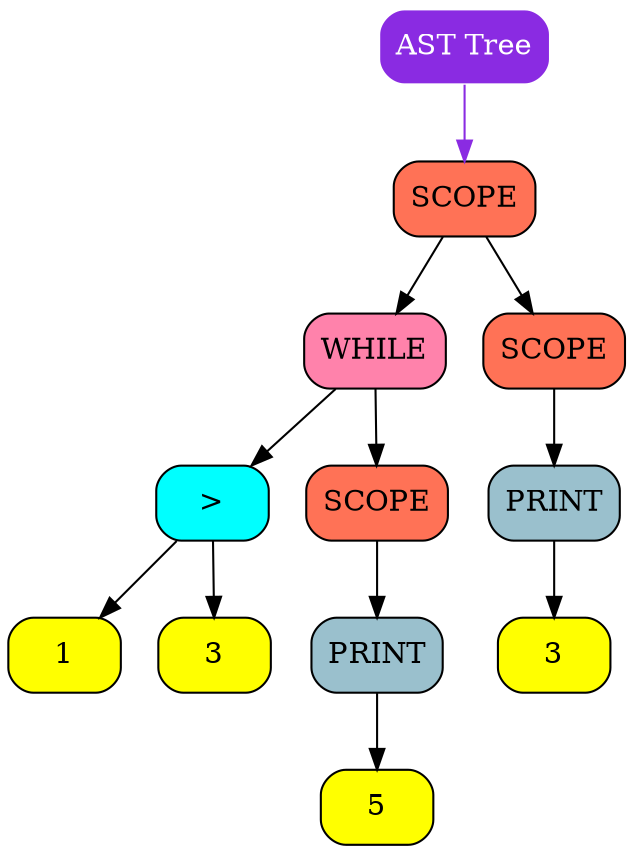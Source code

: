 digraph Tree
{
   rankdir = HR;
   tree[shape = Mrecord, style = filled, color = "white", style = filled, fontcolor = "white", fillcolor = "blueviolet", label = "AST Tree"];
   "0x14a606d20"[shape = Mrecord, color = "black", style = filled, fontcolor = "black", fillcolor = "coral1"   label = " {SCOPE}"];
  "0x14a606d20" -> "0x14a606c70" [color = "black"];
  "0x14a606d20" -> "0x14a606cd0" [color = "black"];
   "0x14a606c70"[shape = Mrecord, color = "black", style = filled, fontcolor = "black", fillcolor = "palevioletred1"   label = " {WHILE}"];
  "0x14a606c70" -> "0x14a606bc0" [color = "black"];
  "0x14a606c70" -> "0x14a606c20" [color = "black"];
   "0x14a606bc0"[shape = Mrecord, color = "black", style = filled, fontcolor = "black", fillcolor = "aqua"   label = "&gt;"];
  "0x14a606bc0" -> "0x14a606ba0" [color = "black"];
  "0x14a606bc0" -> "0x14a606bb0" [color = "black"];
   "0x14a606ba0"[shape = Mrecord, color = "black", style = filled, fontcolor = "black", fillcolor = "yellow",   label = " {1}"];
   "0x14a606bb0"[shape = Mrecord, color = "black", style = filled, fontcolor = "black", fillcolor = "yellow",   label = " {3}"];
   "0x14a606c20"[shape = Mrecord, color = "black", style = filled, fontcolor = "black", fillcolor = "coral1"   label = " {SCOPE}"];
  "0x14a606c20" -> "0x14a606c00" [color = "black"];
   "0x14a606c00"[shape = Mrecord, color = "black", style = filled, fontcolor = "black", fillcolor = "lightblue3"   label = " {PRINT}"];
  "0x14a606c00" -> "0x14a606bf0" [color = "black"];
   "0x14a606bf0"[shape = Mrecord, color = "black", style = filled, fontcolor = "black", fillcolor = "yellow",   label = " {5}"];
   "0x14a606cd0"[shape = Mrecord, color = "black", style = filled, fontcolor = "black", fillcolor = "coral1"   label = " {SCOPE}"];
  "0x14a606cd0" -> "0x14a606cb0" [color = "black"];
   "0x14a606cb0"[shape = Mrecord, color = "black", style = filled, fontcolor = "black", fillcolor = "lightblue3"   label = " {PRINT}"];
  "0x14a606cb0" -> "0x14a606ca0" [color = "black"];
   "0x14a606ca0"[shape = Mrecord, color = "black", style = filled, fontcolor = "black", fillcolor = "yellow",   label = " {3}"];
   tree -> "0x14a606d20" [color = "blueviolet"];
}
